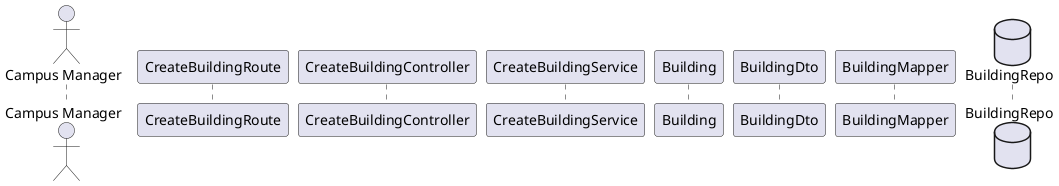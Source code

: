 @startuml sequenceDiagram
'https://plantuml.com/sequence-diagram

autonumber
actor "Campus Manager" as CM

participant CreateBuildingRoute
participant CreateBuildingController
participant CreateBuildingService
participant Building
participant BuildingDto
participant BuildingMapper
database BuildingRepo



@enduml